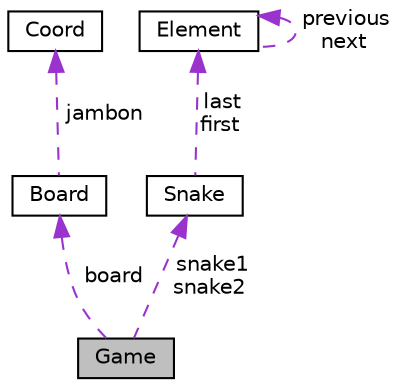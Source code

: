digraph "Game"
{
  edge [fontname="Helvetica",fontsize="10",labelfontname="Helvetica",labelfontsize="10"];
  node [fontname="Helvetica",fontsize="10",shape=record];
  Node1 [label="Game",height=0.2,width=0.4,color="black", fillcolor="grey75", style="filled" fontcolor="black"];
  Node2 -> Node1 [dir="back",color="darkorchid3",fontsize="10",style="dashed",label=" board" ,fontname="Helvetica"];
  Node2 [label="Board",height=0.2,width=0.4,color="black", fillcolor="white", style="filled",URL="$struct_board.html",tooltip="The structure of the board. "];
  Node3 -> Node2 [dir="back",color="darkorchid3",fontsize="10",style="dashed",label=" jambon" ,fontname="Helvetica"];
  Node3 [label="Coord",height=0.2,width=0.4,color="black", fillcolor="white", style="filled",URL="$struct_coord.html"];
  Node4 -> Node1 [dir="back",color="darkorchid3",fontsize="10",style="dashed",label=" snake1\nsnake2" ,fontname="Helvetica"];
  Node4 [label="Snake",height=0.2,width=0.4,color="black", fillcolor="white", style="filled",URL="$struct_snake.html",tooltip="The snake structure. "];
  Node5 -> Node4 [dir="back",color="darkorchid3",fontsize="10",style="dashed",label=" last\nfirst" ,fontname="Helvetica"];
  Node5 [label="Element",height=0.2,width=0.4,color="black", fillcolor="white", style="filled",URL="$struct_element.html",tooltip="The whole body of the snake. "];
  Node5 -> Node5 [dir="back",color="darkorchid3",fontsize="10",style="dashed",label=" previous\nnext" ,fontname="Helvetica"];
}
